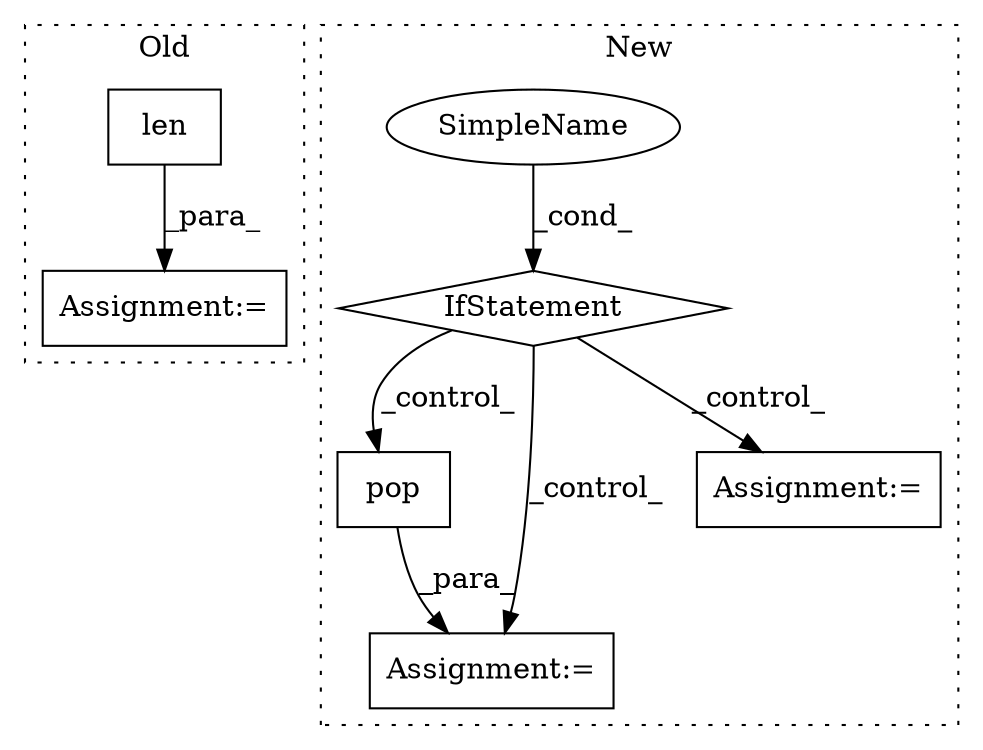 digraph G {
subgraph cluster0 {
1 [label="len" a="32" s="4720,4734" l="4,1" shape="box"];
6 [label="Assignment:=" a="7" s="4794" l="1" shape="box"];
label = "Old";
style="dotted";
}
subgraph cluster1 {
2 [label="pop" a="32" s="4376,4381" l="4,1" shape="box"];
3 [label="Assignment:=" a="7" s="4307" l="14" shape="box"];
4 [label="SimpleName" a="42" s="" l="" shape="ellipse"];
5 [label="IfStatement" a="25" s="4083,4127" l="4,2" shape="diamond"];
7 [label="Assignment:=" a="7" s="4514" l="1" shape="box"];
label = "New";
style="dotted";
}
1 -> 6 [label="_para_"];
2 -> 3 [label="_para_"];
4 -> 5 [label="_cond_"];
5 -> 2 [label="_control_"];
5 -> 3 [label="_control_"];
5 -> 7 [label="_control_"];
}